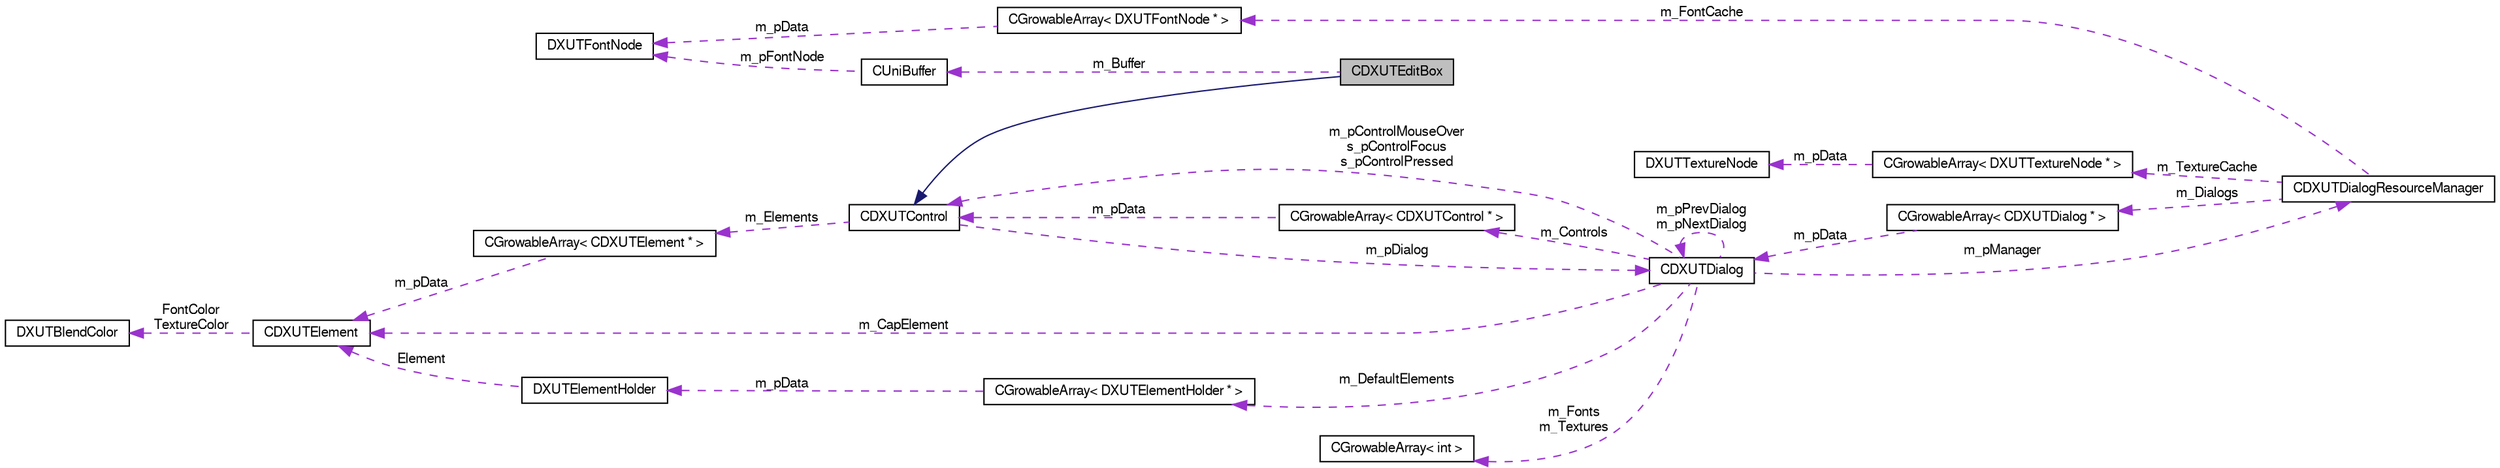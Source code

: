 digraph G
{
  edge [fontname="FreeSans",fontsize="10",labelfontname="FreeSans",labelfontsize="10"];
  node [fontname="FreeSans",fontsize="10",shape=record];
  rankdir=LR;
  Node1 [label="CDXUTEditBox",height=0.2,width=0.4,color="black", fillcolor="grey75", style="filled" fontcolor="black"];
  Node2 -> Node1 [dir=back,color="midnightblue",fontsize="10",style="solid",fontname="FreeSans"];
  Node2 [label="CDXUTControl",height=0.2,width=0.4,color="black", fillcolor="white", style="filled",URL="$class_c_d_x_u_t_control.html"];
  Node3 -> Node2 [dir=back,color="darkorchid3",fontsize="10",style="dashed",label="m_Elements",fontname="FreeSans"];
  Node3 [label="CGrowableArray\< CDXUTElement * \>",height=0.2,width=0.4,color="black", fillcolor="white", style="filled",URL="$class_c_growable_array.html"];
  Node4 -> Node3 [dir=back,color="darkorchid3",fontsize="10",style="dashed",label="m_pData",fontname="FreeSans"];
  Node4 [label="CDXUTElement",height=0.2,width=0.4,color="black", fillcolor="white", style="filled",URL="$class_c_d_x_u_t_element.html"];
  Node5 -> Node4 [dir=back,color="darkorchid3",fontsize="10",style="dashed",label="FontColor\nTextureColor",fontname="FreeSans"];
  Node5 [label="DXUTBlendColor",height=0.2,width=0.4,color="black", fillcolor="white", style="filled",URL="$struct_d_x_u_t_blend_color.html"];
  Node6 -> Node2 [dir=back,color="darkorchid3",fontsize="10",style="dashed",label="m_pDialog",fontname="FreeSans"];
  Node6 [label="CDXUTDialog",height=0.2,width=0.4,color="black", fillcolor="white", style="filled",URL="$class_c_d_x_u_t_dialog.html"];
  Node7 -> Node6 [dir=back,color="darkorchid3",fontsize="10",style="dashed",label="m_Fonts\nm_Textures",fontname="FreeSans"];
  Node7 [label="CGrowableArray\< int \>",height=0.2,width=0.4,color="black", fillcolor="white", style="filled",URL="$class_c_growable_array.html"];
  Node8 -> Node6 [dir=back,color="darkorchid3",fontsize="10",style="dashed",label="m_Controls",fontname="FreeSans"];
  Node8 [label="CGrowableArray\< CDXUTControl * \>",height=0.2,width=0.4,color="black", fillcolor="white", style="filled",URL="$class_c_growable_array.html"];
  Node2 -> Node8 [dir=back,color="darkorchid3",fontsize="10",style="dashed",label="m_pData",fontname="FreeSans"];
  Node2 -> Node6 [dir=back,color="darkorchid3",fontsize="10",style="dashed",label="m_pControlMouseOver\ns_pControlFocus\ns_pControlPressed",fontname="FreeSans"];
  Node9 -> Node6 [dir=back,color="darkorchid3",fontsize="10",style="dashed",label="m_pManager",fontname="FreeSans"];
  Node9 [label="CDXUTDialogResourceManager",height=0.2,width=0.4,color="black", fillcolor="white", style="filled",URL="$class_c_d_x_u_t_dialog_resource_manager.html"];
  Node10 -> Node9 [dir=back,color="darkorchid3",fontsize="10",style="dashed",label="m_Dialogs",fontname="FreeSans"];
  Node10 [label="CGrowableArray\< CDXUTDialog * \>",height=0.2,width=0.4,color="black", fillcolor="white", style="filled",URL="$class_c_growable_array.html"];
  Node6 -> Node10 [dir=back,color="darkorchid3",fontsize="10",style="dashed",label="m_pData",fontname="FreeSans"];
  Node11 -> Node9 [dir=back,color="darkorchid3",fontsize="10",style="dashed",label="m_FontCache",fontname="FreeSans"];
  Node11 [label="CGrowableArray\< DXUTFontNode * \>",height=0.2,width=0.4,color="black", fillcolor="white", style="filled",URL="$class_c_growable_array.html"];
  Node12 -> Node11 [dir=back,color="darkorchid3",fontsize="10",style="dashed",label="m_pData",fontname="FreeSans"];
  Node12 [label="DXUTFontNode",height=0.2,width=0.4,color="black", fillcolor="white", style="filled",URL="$struct_d_x_u_t_font_node.html"];
  Node13 -> Node9 [dir=back,color="darkorchid3",fontsize="10",style="dashed",label="m_TextureCache",fontname="FreeSans"];
  Node13 [label="CGrowableArray\< DXUTTextureNode * \>",height=0.2,width=0.4,color="black", fillcolor="white", style="filled",URL="$class_c_growable_array.html"];
  Node14 -> Node13 [dir=back,color="darkorchid3",fontsize="10",style="dashed",label="m_pData",fontname="FreeSans"];
  Node14 [label="DXUTTextureNode",height=0.2,width=0.4,color="black", fillcolor="white", style="filled",URL="$struct_d_x_u_t_texture_node.html"];
  Node6 -> Node6 [dir=back,color="darkorchid3",fontsize="10",style="dashed",label="m_pPrevDialog\nm_pNextDialog",fontname="FreeSans"];
  Node4 -> Node6 [dir=back,color="darkorchid3",fontsize="10",style="dashed",label="m_CapElement",fontname="FreeSans"];
  Node15 -> Node6 [dir=back,color="darkorchid3",fontsize="10",style="dashed",label="m_DefaultElements",fontname="FreeSans"];
  Node15 [label="CGrowableArray\< DXUTElementHolder * \>",height=0.2,width=0.4,color="black", fillcolor="white", style="filled",URL="$class_c_growable_array.html"];
  Node16 -> Node15 [dir=back,color="darkorchid3",fontsize="10",style="dashed",label="m_pData",fontname="FreeSans"];
  Node16 [label="DXUTElementHolder",height=0.2,width=0.4,color="black", fillcolor="white", style="filled",URL="$struct_d_x_u_t_element_holder.html"];
  Node4 -> Node16 [dir=back,color="darkorchid3",fontsize="10",style="dashed",label="Element",fontname="FreeSans"];
  Node17 -> Node1 [dir=back,color="darkorchid3",fontsize="10",style="dashed",label="m_Buffer",fontname="FreeSans"];
  Node17 [label="CUniBuffer",height=0.2,width=0.4,color="black", fillcolor="white", style="filled",URL="$class_c_uni_buffer.html"];
  Node12 -> Node17 [dir=back,color="darkorchid3",fontsize="10",style="dashed",label="m_pFontNode",fontname="FreeSans"];
}
